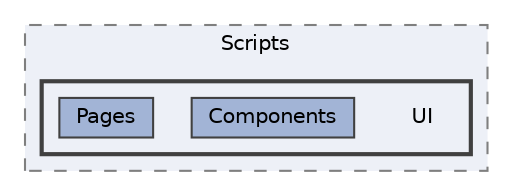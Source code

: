 digraph "Bloberts/Scripts/UI"
{
 // LATEX_PDF_SIZE
  bgcolor="transparent";
  edge [fontname=Helvetica,fontsize=10,labelfontname=Helvetica,labelfontsize=10];
  node [fontname=Helvetica,fontsize=10,shape=box,height=0.2,width=0.4];
  compound=true
  subgraph clusterdir_b017b23b6c166943dedabb93b8dc1c36 {
    graph [ bgcolor="#edf0f7", pencolor="grey50", label="Scripts", fontname=Helvetica,fontsize=10 style="filled,dashed", URL="dir_b017b23b6c166943dedabb93b8dc1c36.html",tooltip=""]
  subgraph clusterdir_05b9da9c231dc04fb68445786587af22 {
    graph [ bgcolor="#edf0f7", pencolor="grey25", label="", fontname=Helvetica,fontsize=10 style="filled,bold", URL="dir_05b9da9c231dc04fb68445786587af22.html",tooltip=""]
    dir_05b9da9c231dc04fb68445786587af22 [shape=plaintext, label="UI"];
  dir_87cc03029c4ec6f21ab385a6bf609d9d [label="Components", fillcolor="#a2b4d6", color="grey25", style="filled", URL="dir_87cc03029c4ec6f21ab385a6bf609d9d.html",tooltip=""];
  dir_0ec4a9d89eea34853c2ecb2ecdbd9dde [label="Pages", fillcolor="#a2b4d6", color="grey25", style="filled", URL="dir_0ec4a9d89eea34853c2ecb2ecdbd9dde.html",tooltip=""];
  }
  }
}
